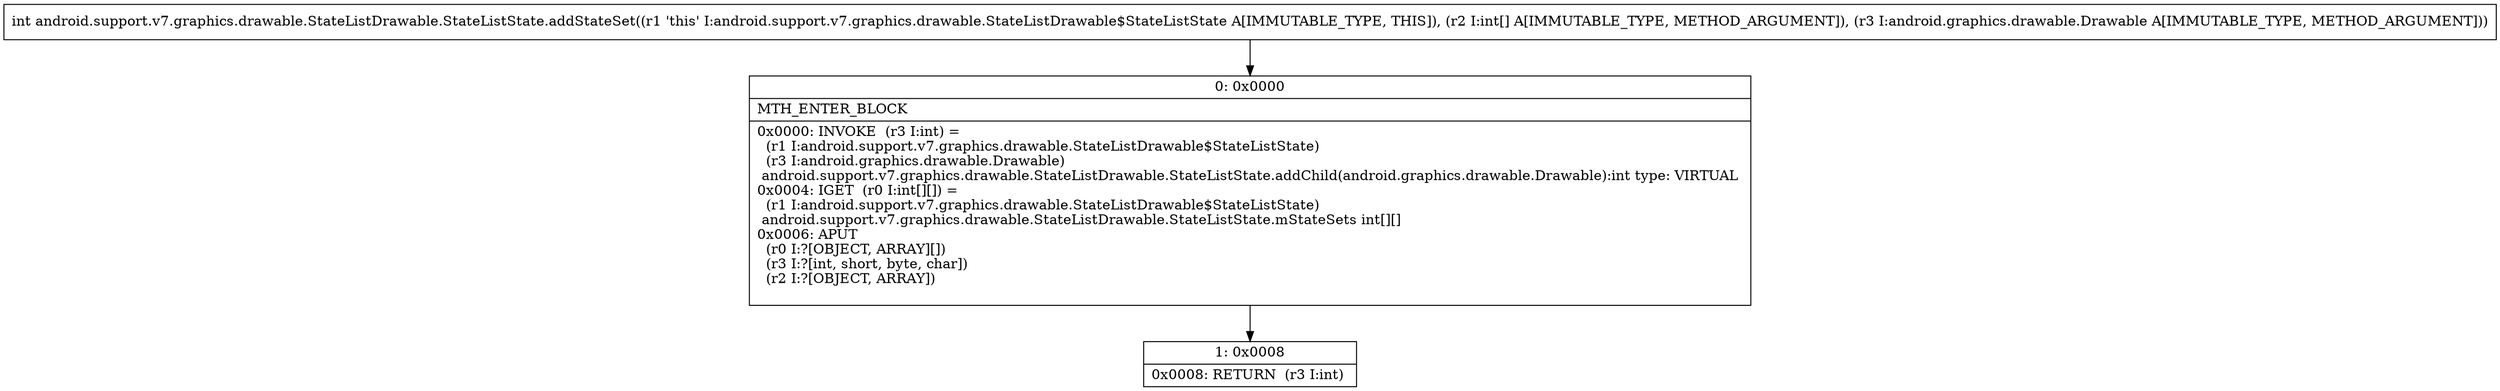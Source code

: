 digraph "CFG forandroid.support.v7.graphics.drawable.StateListDrawable.StateListState.addStateSet([ILandroid\/graphics\/drawable\/Drawable;)I" {
Node_0 [shape=record,label="{0\:\ 0x0000|MTH_ENTER_BLOCK\l|0x0000: INVOKE  (r3 I:int) = \l  (r1 I:android.support.v7.graphics.drawable.StateListDrawable$StateListState)\l  (r3 I:android.graphics.drawable.Drawable)\l android.support.v7.graphics.drawable.StateListDrawable.StateListState.addChild(android.graphics.drawable.Drawable):int type: VIRTUAL \l0x0004: IGET  (r0 I:int[][]) = \l  (r1 I:android.support.v7.graphics.drawable.StateListDrawable$StateListState)\l android.support.v7.graphics.drawable.StateListDrawable.StateListState.mStateSets int[][] \l0x0006: APUT  \l  (r0 I:?[OBJECT, ARRAY][])\l  (r3 I:?[int, short, byte, char])\l  (r2 I:?[OBJECT, ARRAY])\l \l}"];
Node_1 [shape=record,label="{1\:\ 0x0008|0x0008: RETURN  (r3 I:int) \l}"];
MethodNode[shape=record,label="{int android.support.v7.graphics.drawable.StateListDrawable.StateListState.addStateSet((r1 'this' I:android.support.v7.graphics.drawable.StateListDrawable$StateListState A[IMMUTABLE_TYPE, THIS]), (r2 I:int[] A[IMMUTABLE_TYPE, METHOD_ARGUMENT]), (r3 I:android.graphics.drawable.Drawable A[IMMUTABLE_TYPE, METHOD_ARGUMENT])) }"];
MethodNode -> Node_0;
Node_0 -> Node_1;
}

